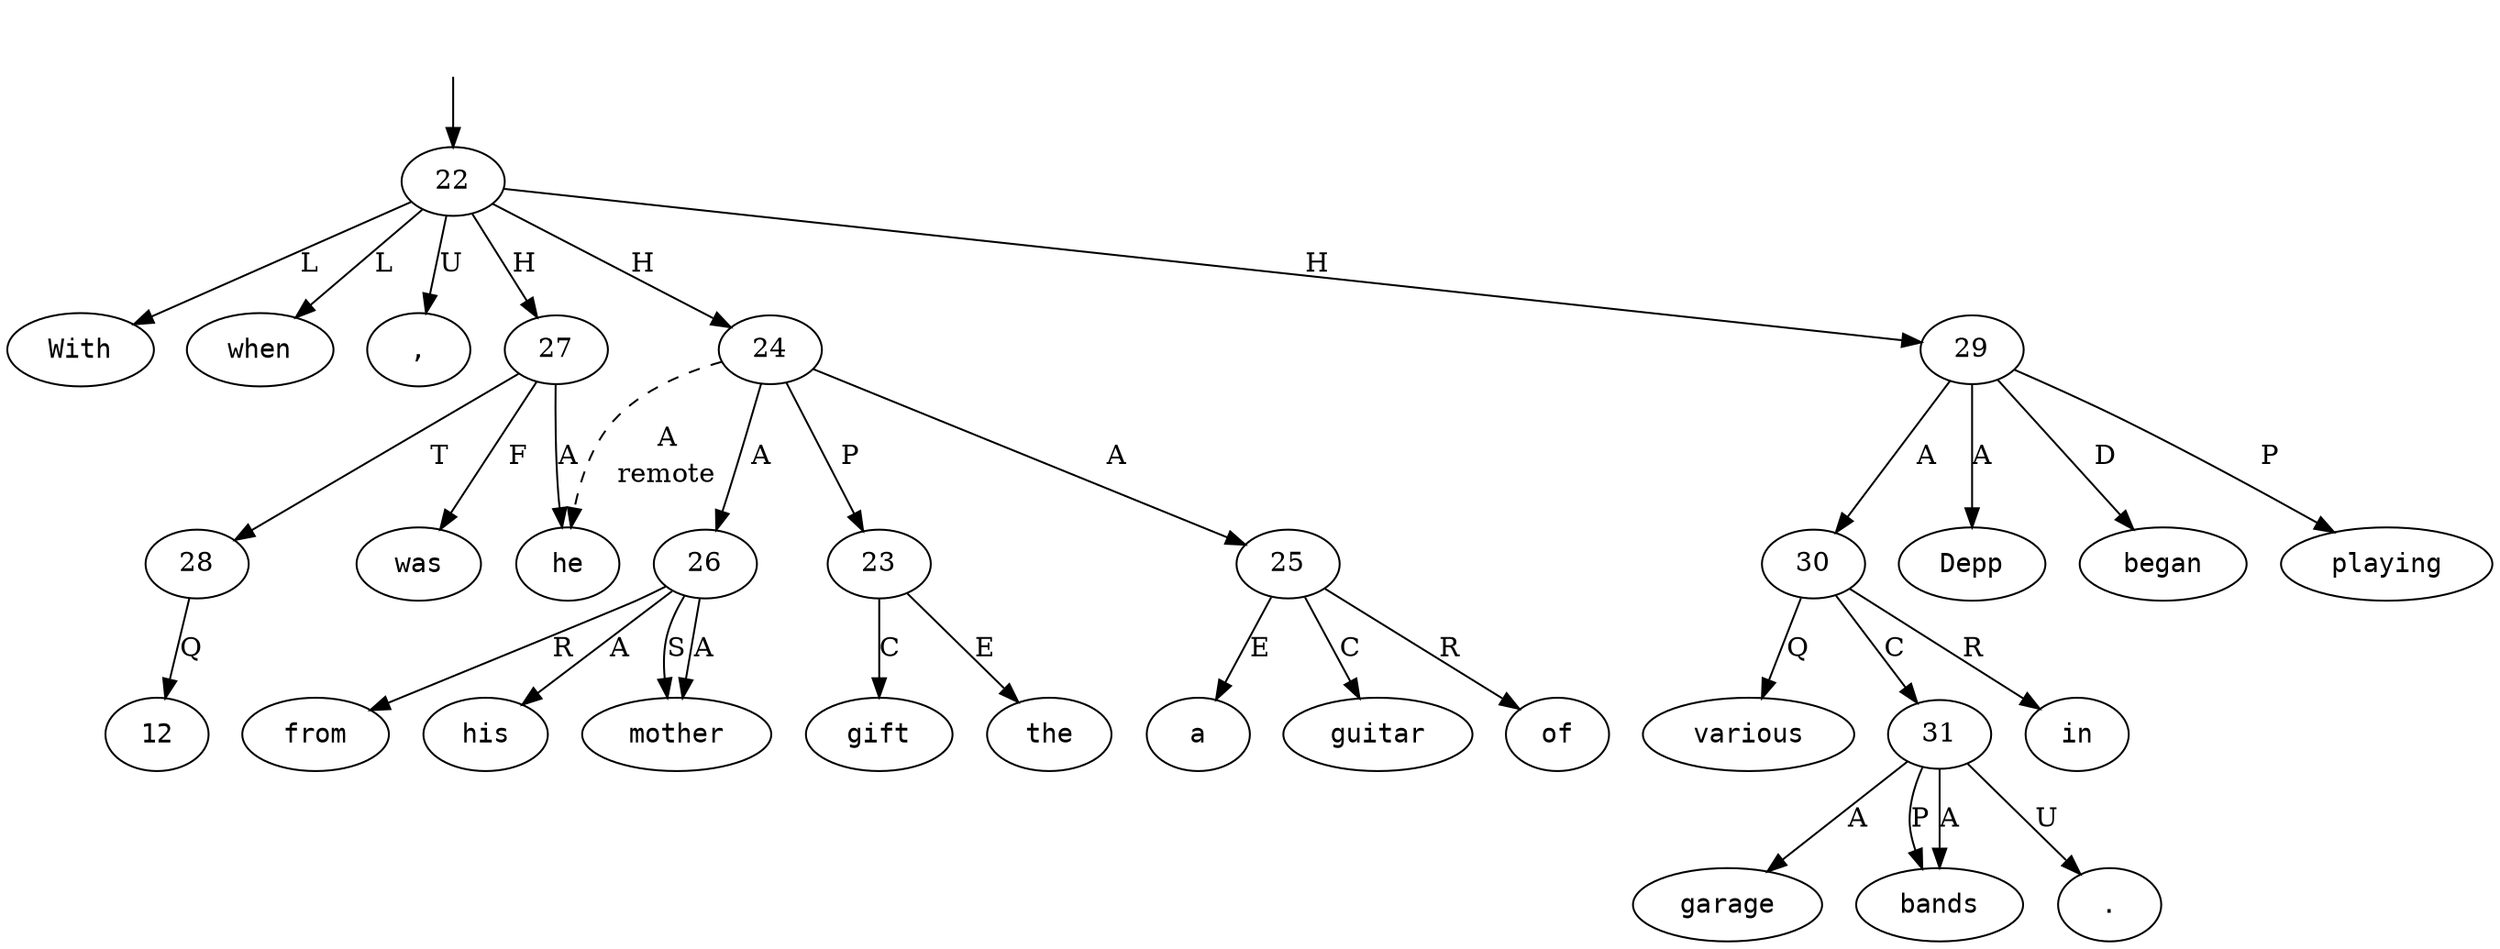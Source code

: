 digraph "586000" {
  top [ style=invis ];
  top -> 22;
  0 [ shape=oval, label=<<table align="center" border="0" cellspacing="0"><tr><td colspan="2"><font face="Courier">With</font></td></tr></table>> ];
  1 [ shape=oval, label=<<table align="center" border="0" cellspacing="0"><tr><td colspan="2"><font face="Courier">the</font></td></tr></table>> ];
  2 [ shape=oval, label=<<table align="center" border="0" cellspacing="0"><tr><td colspan="2"><font face="Courier">gift</font></td></tr></table>> ];
  3 [ shape=oval, label=<<table align="center" border="0" cellspacing="0"><tr><td colspan="2"><font face="Courier">of</font></td></tr></table>> ];
  4 [ shape=oval, label=<<table align="center" border="0" cellspacing="0"><tr><td colspan="2"><font face="Courier">a</font></td></tr></table>> ];
  5 [ shape=oval, label=<<table align="center" border="0" cellspacing="0"><tr><td colspan="2"><font face="Courier">guitar</font></td></tr></table>> ];
  6 [ shape=oval, label=<<table align="center" border="0" cellspacing="0"><tr><td colspan="2"><font face="Courier">from</font></td></tr></table>> ];
  7 [ shape=oval, label=<<table align="center" border="0" cellspacing="0"><tr><td colspan="2"><font face="Courier">his</font></td></tr></table>> ];
  8 [ shape=oval, label=<<table align="center" border="0" cellspacing="0"><tr><td colspan="2"><font face="Courier">mother</font></td></tr></table>> ];
  9 [ shape=oval, label=<<table align="center" border="0" cellspacing="0"><tr><td colspan="2"><font face="Courier">when</font></td></tr></table>> ];
  10 [ shape=oval, label=<<table align="center" border="0" cellspacing="0"><tr><td colspan="2"><font face="Courier">he</font></td></tr></table>> ];
  11 [ shape=oval, label=<<table align="center" border="0" cellspacing="0"><tr><td colspan="2"><font face="Courier">was</font></td></tr></table>> ];
  12 [ shape=oval, label=<<table align="center" border="0" cellspacing="0"><tr><td colspan="2"><font face="Courier">12</font></td></tr></table>> ];
  13 [ shape=oval, label=<<table align="center" border="0" cellspacing="0"><tr><td colspan="2"><font face="Courier">,</font></td></tr></table>> ];
  14 [ shape=oval, label=<<table align="center" border="0" cellspacing="0"><tr><td colspan="2"><font face="Courier">Depp</font></td></tr></table>> ];
  15 [ shape=oval, label=<<table align="center" border="0" cellspacing="0"><tr><td colspan="2"><font face="Courier">began</font></td></tr></table>> ];
  16 [ shape=oval, label=<<table align="center" border="0" cellspacing="0"><tr><td colspan="2"><font face="Courier">playing</font></td></tr></table>> ];
  17 [ shape=oval, label=<<table align="center" border="0" cellspacing="0"><tr><td colspan="2"><font face="Courier">in</font></td></tr></table>> ];
  18 [ shape=oval, label=<<table align="center" border="0" cellspacing="0"><tr><td colspan="2"><font face="Courier">various</font></td></tr></table>> ];
  19 [ shape=oval, label=<<table align="center" border="0" cellspacing="0"><tr><td colspan="2"><font face="Courier">garage</font></td></tr></table>> ];
  20 [ shape=oval, label=<<table align="center" border="0" cellspacing="0"><tr><td colspan="2"><font face="Courier">bands</font></td></tr></table>> ];
  21 [ shape=oval, label=<<table align="center" border="0" cellspacing="0"><tr><td colspan="2"><font face="Courier">.</font></td></tr></table>> ];
  22 -> 27 [ label="H" ];
  22 -> 13 [ label="U" ];
  22 -> 24 [ label="H" ];
  22 -> 0 [ label="L" ];
  22 -> 9 [ label="L" ];
  22 -> 29 [ label="H" ];
  23 -> 1 [ label="E" ];
  23 -> 2 [ label="C" ];
  24 -> 25 [ label="A" ];
  24 -> 23 [ label="P" ];
  24 -> 26 [ label="A" ];
  24 -> 10 [ label=<<table align="center" border="0" cellspacing="0"><tr><td colspan="1">A</td></tr><tr><td>remote</td></tr></table>>, style=dashed ];
  25 -> 3 [ label="R" ];
  25 -> 4 [ label="E" ];
  25 -> 5 [ label="C" ];
  26 -> 7 [ label="A" ];
  26 -> 6 [ label="R" ];
  26 -> 8 [ label="S" ];
  26 -> 8 [ label="A" ];
  27 -> 28 [ label="T" ];
  27 -> 11 [ label="F" ];
  27 -> 10 [ label="A" ];
  28 -> 12 [ label="Q" ];
  29 -> 30 [ label="A" ];
  29 -> 14 [ label="A" ];
  29 -> 15 [ label="D" ];
  29 -> 16 [ label="P" ];
  30 -> 18 [ label="Q" ];
  30 -> 17 [ label="R" ];
  30 -> 31 [ label="C" ];
  31 -> 20 [ label="P" ];
  31 -> 20 [ label="A" ];
  31 -> 21 [ label="U" ];
  31 -> 19 [ label="A" ];
}

